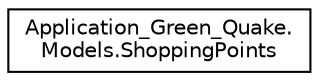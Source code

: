 digraph "Graphical Class Hierarchy"
{
 // LATEX_PDF_SIZE
  edge [fontname="Helvetica",fontsize="10",labelfontname="Helvetica",labelfontsize="10"];
  node [fontname="Helvetica",fontsize="10",shape=record];
  rankdir="LR";
  Node0 [label="Application_Green_Quake.\lModels.ShoppingPoints",height=0.2,width=0.4,color="black", fillcolor="white", style="filled",URL="$class_application___green___quake_1_1_models_1_1_shopping_points.html",tooltip=" "];
}
